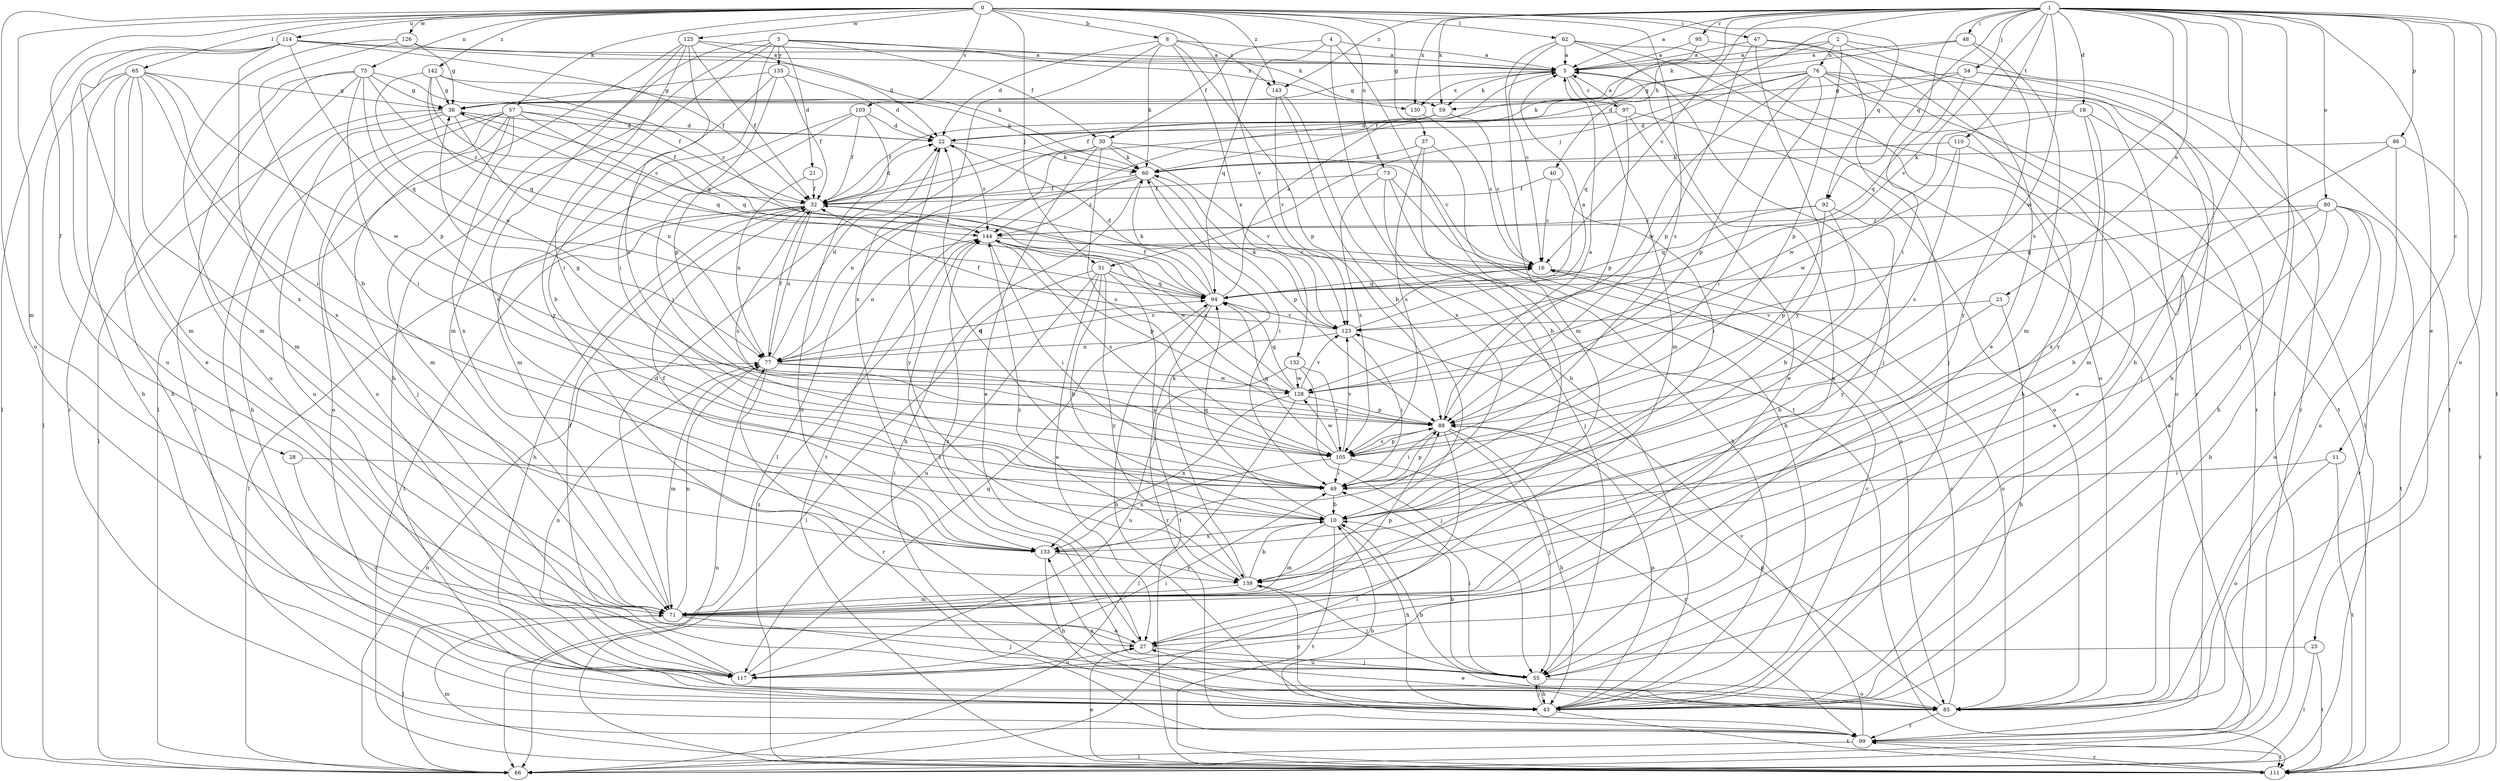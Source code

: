 strict digraph  {
0;
1;
2;
3;
4;
5;
8;
10;
11;
16;
18;
21;
22;
23;
25;
27;
28;
30;
32;
37;
38;
40;
43;
47;
48;
49;
51;
54;
55;
57;
59;
60;
62;
65;
66;
71;
73;
75;
76;
77;
80;
83;
86;
88;
92;
94;
95;
97;
99;
103;
105;
110;
111;
114;
117;
123;
125;
126;
128;
130;
132;
133;
135;
139;
142;
143;
144;
0 -> 8  [label=b];
0 -> 28  [label=f];
0 -> 37  [label=g];
0 -> 47  [label=i];
0 -> 51  [label=j];
0 -> 57  [label=k];
0 -> 62  [label=l];
0 -> 65  [label=l];
0 -> 71  [label=m];
0 -> 73  [label=n];
0 -> 75  [label=n];
0 -> 92  [label=q];
0 -> 103  [label=s];
0 -> 105  [label=s];
0 -> 114  [label=u];
0 -> 117  [label=u];
0 -> 123  [label=v];
0 -> 125  [label=w];
0 -> 126  [label=w];
0 -> 142  [label=z];
0 -> 143  [label=z];
1 -> 5  [label=a];
1 -> 11  [label=c];
1 -> 16  [label=c];
1 -> 18  [label=d];
1 -> 23  [label=e];
1 -> 25  [label=e];
1 -> 40  [label=h];
1 -> 43  [label=h];
1 -> 48  [label=i];
1 -> 49  [label=i];
1 -> 51  [label=j];
1 -> 54  [label=j];
1 -> 55  [label=j];
1 -> 59  [label=k];
1 -> 66  [label=l];
1 -> 80  [label=o];
1 -> 83  [label=o];
1 -> 86  [label=p];
1 -> 92  [label=q];
1 -> 95  [label=r];
1 -> 105  [label=s];
1 -> 110  [label=t];
1 -> 111  [label=t];
1 -> 123  [label=v];
1 -> 128  [label=w];
1 -> 130  [label=x];
1 -> 143  [label=z];
2 -> 5  [label=a];
2 -> 27  [label=e];
2 -> 59  [label=k];
2 -> 76  [label=n];
2 -> 88  [label=p];
2 -> 111  [label=t];
3 -> 21  [label=d];
3 -> 30  [label=f];
3 -> 43  [label=h];
3 -> 49  [label=i];
3 -> 59  [label=k];
3 -> 71  [label=m];
3 -> 130  [label=x];
3 -> 135  [label=y];
3 -> 139  [label=y];
4 -> 5  [label=a];
4 -> 30  [label=f];
4 -> 43  [label=h];
4 -> 94  [label=q];
4 -> 111  [label=t];
5 -> 38  [label=g];
5 -> 59  [label=k];
5 -> 71  [label=m];
5 -> 97  [label=r];
5 -> 130  [label=x];
8 -> 5  [label=a];
8 -> 22  [label=d];
8 -> 60  [label=k];
8 -> 88  [label=p];
8 -> 132  [label=x];
8 -> 133  [label=x];
8 -> 143  [label=z];
10 -> 22  [label=d];
10 -> 43  [label=h];
10 -> 71  [label=m];
10 -> 94  [label=q];
10 -> 111  [label=t];
10 -> 133  [label=x];
11 -> 49  [label=i];
11 -> 83  [label=o];
11 -> 111  [label=t];
16 -> 38  [label=g];
16 -> 83  [label=o];
16 -> 94  [label=q];
18 -> 22  [label=d];
18 -> 43  [label=h];
18 -> 71  [label=m];
18 -> 128  [label=w];
18 -> 139  [label=y];
21 -> 32  [label=f];
21 -> 77  [label=n];
22 -> 60  [label=k];
22 -> 139  [label=y];
22 -> 144  [label=z];
23 -> 10  [label=b];
23 -> 43  [label=h];
23 -> 123  [label=v];
25 -> 66  [label=l];
25 -> 111  [label=t];
25 -> 117  [label=u];
27 -> 32  [label=f];
27 -> 55  [label=j];
27 -> 117  [label=u];
27 -> 144  [label=z];
28 -> 49  [label=i];
28 -> 117  [label=u];
30 -> 16  [label=c];
30 -> 27  [label=e];
30 -> 60  [label=k];
30 -> 66  [label=l];
30 -> 105  [label=s];
30 -> 111  [label=t];
30 -> 123  [label=v];
32 -> 22  [label=d];
32 -> 43  [label=h];
32 -> 66  [label=l];
32 -> 77  [label=n];
32 -> 105  [label=s];
32 -> 111  [label=t];
32 -> 144  [label=z];
37 -> 10  [label=b];
37 -> 43  [label=h];
37 -> 60  [label=k];
37 -> 105  [label=s];
38 -> 22  [label=d];
38 -> 66  [label=l];
38 -> 77  [label=n];
38 -> 83  [label=o];
38 -> 94  [label=q];
38 -> 117  [label=u];
40 -> 16  [label=c];
40 -> 32  [label=f];
40 -> 49  [label=i];
43 -> 16  [label=c];
43 -> 55  [label=j];
43 -> 88  [label=p];
43 -> 111  [label=t];
43 -> 139  [label=y];
47 -> 5  [label=a];
47 -> 55  [label=j];
47 -> 88  [label=p];
47 -> 111  [label=t];
47 -> 139  [label=y];
48 -> 5  [label=a];
48 -> 60  [label=k];
48 -> 71  [label=m];
48 -> 139  [label=y];
49 -> 10  [label=b];
49 -> 88  [label=p];
51 -> 10  [label=b];
51 -> 27  [label=e];
51 -> 66  [label=l];
51 -> 94  [label=q];
51 -> 111  [label=t];
51 -> 117  [label=u];
51 -> 139  [label=y];
54 -> 22  [label=d];
54 -> 38  [label=g];
54 -> 55  [label=j];
54 -> 94  [label=q];
54 -> 99  [label=r];
55 -> 10  [label=b];
55 -> 43  [label=h];
55 -> 49  [label=i];
55 -> 83  [label=o];
55 -> 144  [label=z];
57 -> 22  [label=d];
57 -> 32  [label=f];
57 -> 43  [label=h];
57 -> 55  [label=j];
57 -> 71  [label=m];
57 -> 83  [label=o];
57 -> 94  [label=q];
57 -> 117  [label=u];
57 -> 133  [label=x];
59 -> 16  [label=c];
59 -> 32  [label=f];
59 -> 144  [label=z];
60 -> 32  [label=f];
60 -> 43  [label=h];
60 -> 49  [label=i];
60 -> 77  [label=n];
60 -> 88  [label=p];
60 -> 144  [label=z];
62 -> 5  [label=a];
62 -> 16  [label=c];
62 -> 55  [label=j];
62 -> 71  [label=m];
62 -> 83  [label=o];
62 -> 99  [label=r];
65 -> 27  [label=e];
65 -> 38  [label=g];
65 -> 43  [label=h];
65 -> 49  [label=i];
65 -> 66  [label=l];
65 -> 71  [label=m];
65 -> 99  [label=r];
65 -> 128  [label=w];
65 -> 133  [label=x];
66 -> 5  [label=a];
66 -> 77  [label=n];
71 -> 22  [label=d];
71 -> 27  [label=e];
71 -> 55  [label=j];
71 -> 66  [label=l];
71 -> 77  [label=n];
71 -> 88  [label=p];
73 -> 32  [label=f];
73 -> 43  [label=h];
73 -> 55  [label=j];
73 -> 83  [label=o];
73 -> 105  [label=s];
75 -> 32  [label=f];
75 -> 38  [label=g];
75 -> 43  [label=h];
75 -> 49  [label=i];
75 -> 94  [label=q];
75 -> 99  [label=r];
75 -> 117  [label=u];
75 -> 144  [label=z];
76 -> 32  [label=f];
76 -> 38  [label=g];
76 -> 43  [label=h];
76 -> 49  [label=i];
76 -> 66  [label=l];
76 -> 83  [label=o];
76 -> 88  [label=p];
76 -> 94  [label=q];
76 -> 99  [label=r];
76 -> 128  [label=w];
77 -> 16  [label=c];
77 -> 22  [label=d];
77 -> 32  [label=f];
77 -> 71  [label=m];
77 -> 94  [label=q];
77 -> 99  [label=r];
77 -> 105  [label=s];
77 -> 128  [label=w];
80 -> 10  [label=b];
80 -> 27  [label=e];
80 -> 43  [label=h];
80 -> 83  [label=o];
80 -> 94  [label=q];
80 -> 99  [label=r];
80 -> 111  [label=t];
80 -> 144  [label=z];
83 -> 10  [label=b];
83 -> 16  [label=c];
83 -> 27  [label=e];
83 -> 88  [label=p];
83 -> 99  [label=r];
83 -> 133  [label=x];
86 -> 60  [label=k];
86 -> 83  [label=o];
86 -> 111  [label=t];
86 -> 133  [label=x];
88 -> 5  [label=a];
88 -> 38  [label=g];
88 -> 43  [label=h];
88 -> 49  [label=i];
88 -> 55  [label=j];
88 -> 66  [label=l];
88 -> 105  [label=s];
92 -> 10  [label=b];
92 -> 88  [label=p];
92 -> 94  [label=q];
92 -> 139  [label=y];
92 -> 144  [label=z];
94 -> 5  [label=a];
94 -> 22  [label=d];
94 -> 32  [label=f];
94 -> 43  [label=h];
94 -> 60  [label=k];
94 -> 99  [label=r];
94 -> 123  [label=v];
95 -> 5  [label=a];
95 -> 32  [label=f];
95 -> 43  [label=h];
97 -> 5  [label=a];
97 -> 22  [label=d];
97 -> 27  [label=e];
97 -> 83  [label=o];
97 -> 88  [label=p];
99 -> 10  [label=b];
99 -> 66  [label=l];
99 -> 111  [label=t];
99 -> 123  [label=v];
103 -> 22  [label=d];
103 -> 32  [label=f];
103 -> 49  [label=i];
103 -> 71  [label=m];
103 -> 83  [label=o];
105 -> 49  [label=i];
105 -> 88  [label=p];
105 -> 94  [label=q];
105 -> 99  [label=r];
105 -> 123  [label=v];
105 -> 128  [label=w];
105 -> 133  [label=x];
110 -> 27  [label=e];
110 -> 60  [label=k];
110 -> 105  [label=s];
110 -> 128  [label=w];
111 -> 27  [label=e];
111 -> 71  [label=m];
111 -> 77  [label=n];
111 -> 99  [label=r];
111 -> 144  [label=z];
114 -> 5  [label=a];
114 -> 32  [label=f];
114 -> 60  [label=k];
114 -> 66  [label=l];
114 -> 71  [label=m];
114 -> 88  [label=p];
114 -> 117  [label=u];
114 -> 133  [label=x];
117 -> 5  [label=a];
117 -> 49  [label=i];
117 -> 77  [label=n];
117 -> 94  [label=q];
123 -> 5  [label=a];
123 -> 32  [label=f];
123 -> 49  [label=i];
123 -> 60  [label=k];
123 -> 77  [label=n];
125 -> 5  [label=a];
125 -> 22  [label=d];
125 -> 32  [label=f];
125 -> 49  [label=i];
125 -> 66  [label=l];
125 -> 105  [label=s];
125 -> 133  [label=x];
126 -> 5  [label=a];
126 -> 10  [label=b];
126 -> 38  [label=g];
126 -> 71  [label=m];
128 -> 66  [label=l];
128 -> 88  [label=p];
128 -> 94  [label=q];
128 -> 123  [label=v];
128 -> 133  [label=x];
128 -> 144  [label=z];
130 -> 16  [label=c];
132 -> 55  [label=j];
132 -> 105  [label=s];
132 -> 117  [label=u];
132 -> 128  [label=w];
133 -> 32  [label=f];
133 -> 43  [label=h];
133 -> 139  [label=y];
135 -> 10  [label=b];
135 -> 22  [label=d];
135 -> 32  [label=f];
135 -> 38  [label=g];
135 -> 88  [label=p];
139 -> 10  [label=b];
139 -> 55  [label=j];
139 -> 60  [label=k];
139 -> 71  [label=m];
139 -> 144  [label=z];
142 -> 16  [label=c];
142 -> 38  [label=g];
142 -> 60  [label=k];
142 -> 77  [label=n];
142 -> 94  [label=q];
142 -> 144  [label=z];
143 -> 10  [label=b];
143 -> 123  [label=v];
143 -> 133  [label=x];
144 -> 16  [label=c];
144 -> 49  [label=i];
144 -> 77  [label=n];
144 -> 88  [label=p];
144 -> 105  [label=s];
144 -> 128  [label=w];
}

